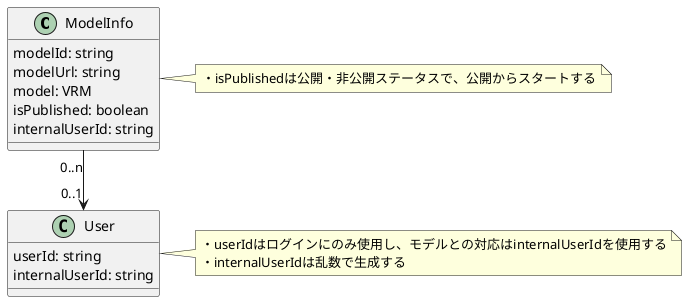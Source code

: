 @startuml Domain

class ModelInfo{
	modelId: string
	modelUrl: string
	model: VRM
	isPublished: boolean
	internalUserId: string
}
class User{
	userId: string
	internalUserId: string
}

ModelInfo "0..n" --> "0..1" User
note right of ModelInfo: ・isPublishedは公開・非公開ステータスで、公開からスタートする
note right of User: ・userIdはログインにのみ使用し、モデルとの対応はinternalUserIdを使用する\n・internalUserIdは乱数で生成する

@enduml